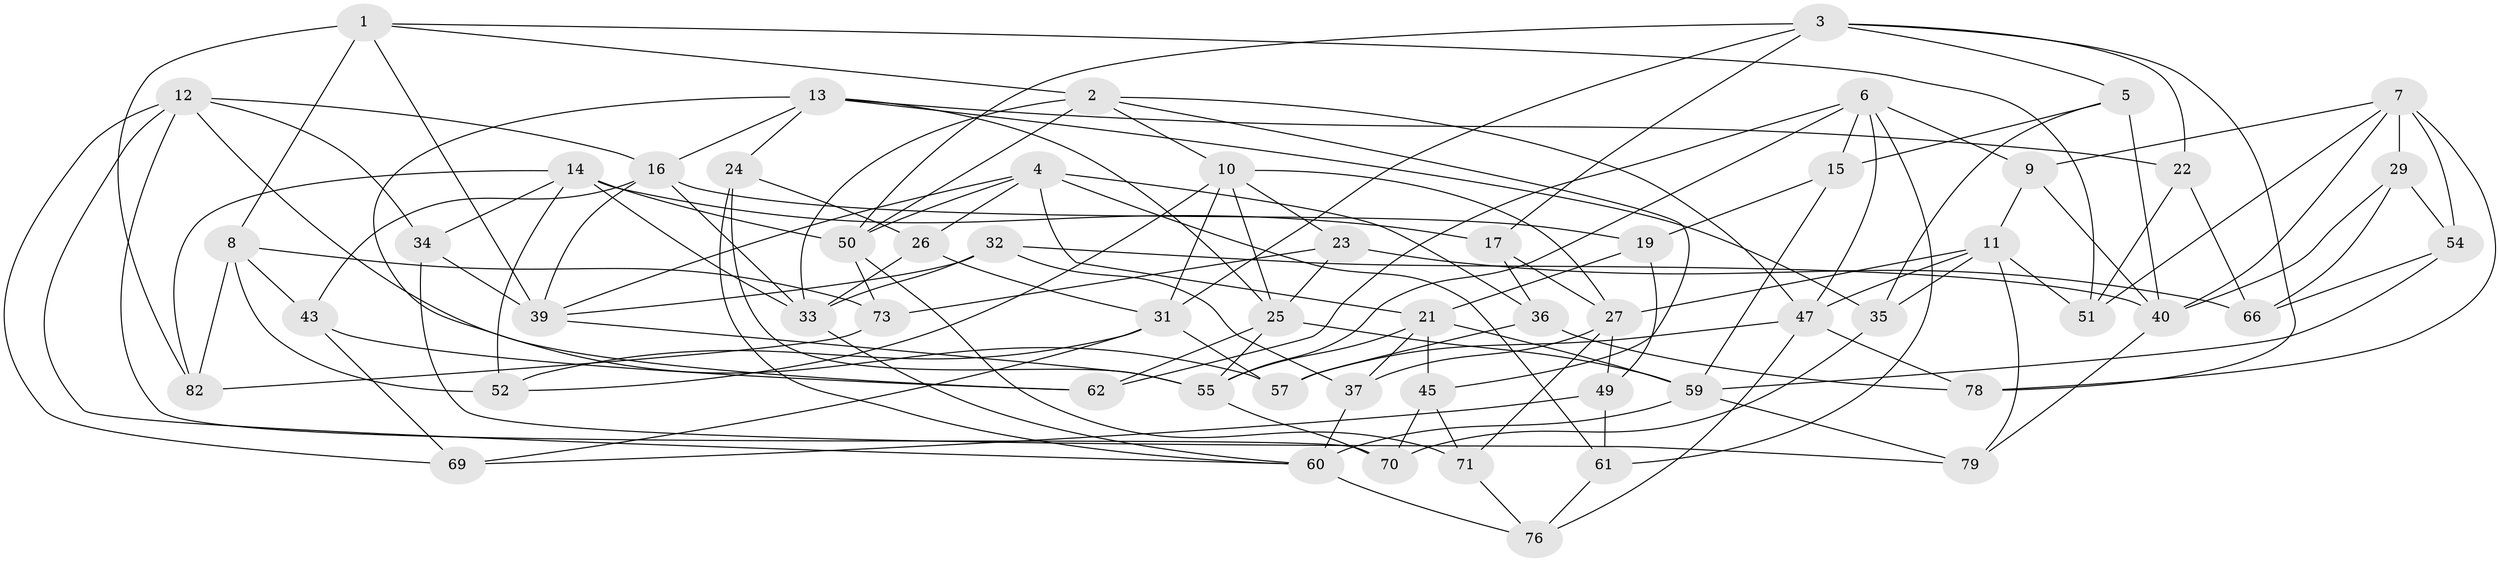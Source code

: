 // Generated by graph-tools (version 1.1) at 2025/52/02/27/25 19:52:34]
// undirected, 58 vertices, 140 edges
graph export_dot {
graph [start="1"]
  node [color=gray90,style=filled];
  1 [super="+18"];
  2 [super="+68"];
  3 [super="+74"];
  4 [super="+65"];
  5;
  6 [super="+56"];
  7 [super="+44"];
  8 [super="+41"];
  9;
  10 [super="+30"];
  11 [super="+48"];
  12 [super="+28"];
  13 [super="+20"];
  14 [super="+53"];
  15;
  16 [super="+46"];
  17;
  19;
  21 [super="+42"];
  22;
  23;
  24;
  25 [super="+58"];
  26;
  27 [super="+63"];
  29;
  31 [super="+38"];
  32;
  33 [super="+75"];
  34;
  35;
  36;
  37;
  39 [super="+67"];
  40 [super="+72"];
  43;
  45;
  47 [super="+81"];
  49;
  50 [super="+77"];
  51;
  52;
  54;
  55 [super="+83"];
  57;
  59 [super="+80"];
  60 [super="+64"];
  61;
  62;
  66;
  69;
  70;
  71;
  73;
  76;
  78;
  79;
  82;
  1 -- 82;
  1 -- 39;
  1 -- 2;
  1 -- 8 [weight=2];
  1 -- 51;
  2 -- 47;
  2 -- 45;
  2 -- 33;
  2 -- 10;
  2 -- 50;
  3 -- 50;
  3 -- 17;
  3 -- 78;
  3 -- 5;
  3 -- 22;
  3 -- 31;
  4 -- 36;
  4 -- 21;
  4 -- 26;
  4 -- 61;
  4 -- 39;
  4 -- 50;
  5 -- 40;
  5 -- 15;
  5 -- 35;
  6 -- 9;
  6 -- 62;
  6 -- 61;
  6 -- 55;
  6 -- 15;
  6 -- 47;
  7 -- 29;
  7 -- 78;
  7 -- 51;
  7 -- 40;
  7 -- 9;
  7 -- 54;
  8 -- 82;
  8 -- 73;
  8 -- 43;
  8 -- 52;
  9 -- 11;
  9 -- 40;
  10 -- 23;
  10 -- 52;
  10 -- 25;
  10 -- 31;
  10 -- 27;
  11 -- 79;
  11 -- 35;
  11 -- 51;
  11 -- 27;
  11 -- 47;
  12 -- 69;
  12 -- 70;
  12 -- 57;
  12 -- 34;
  12 -- 60;
  12 -- 16;
  13 -- 25;
  13 -- 22;
  13 -- 24;
  13 -- 35;
  13 -- 62;
  13 -- 16;
  14 -- 82;
  14 -- 52;
  14 -- 17;
  14 -- 34;
  14 -- 33;
  14 -- 50;
  15 -- 19;
  15 -- 59;
  16 -- 43;
  16 -- 33;
  16 -- 19;
  16 -- 39;
  17 -- 36;
  17 -- 27;
  19 -- 49;
  19 -- 21;
  21 -- 59;
  21 -- 37;
  21 -- 45;
  21 -- 55;
  22 -- 51;
  22 -- 66;
  23 -- 73;
  23 -- 66;
  23 -- 25;
  24 -- 26;
  24 -- 55;
  24 -- 60;
  25 -- 62;
  25 -- 59;
  25 -- 55;
  26 -- 33;
  26 -- 31;
  27 -- 49;
  27 -- 37;
  27 -- 71;
  29 -- 54;
  29 -- 66;
  29 -- 40;
  31 -- 52;
  31 -- 69;
  31 -- 57;
  32 -- 37;
  32 -- 33;
  32 -- 40;
  32 -- 39;
  33 -- 60;
  34 -- 79;
  34 -- 39;
  35 -- 70;
  36 -- 57;
  36 -- 78;
  37 -- 60;
  39 -- 55;
  40 -- 79;
  43 -- 69;
  43 -- 62;
  45 -- 71;
  45 -- 70;
  47 -- 76;
  47 -- 57;
  47 -- 78;
  49 -- 61;
  49 -- 69;
  50 -- 73;
  50 -- 71;
  54 -- 59;
  54 -- 66;
  55 -- 70;
  59 -- 79;
  59 -- 60;
  60 -- 76;
  61 -- 76;
  71 -- 76;
  73 -- 82;
}
